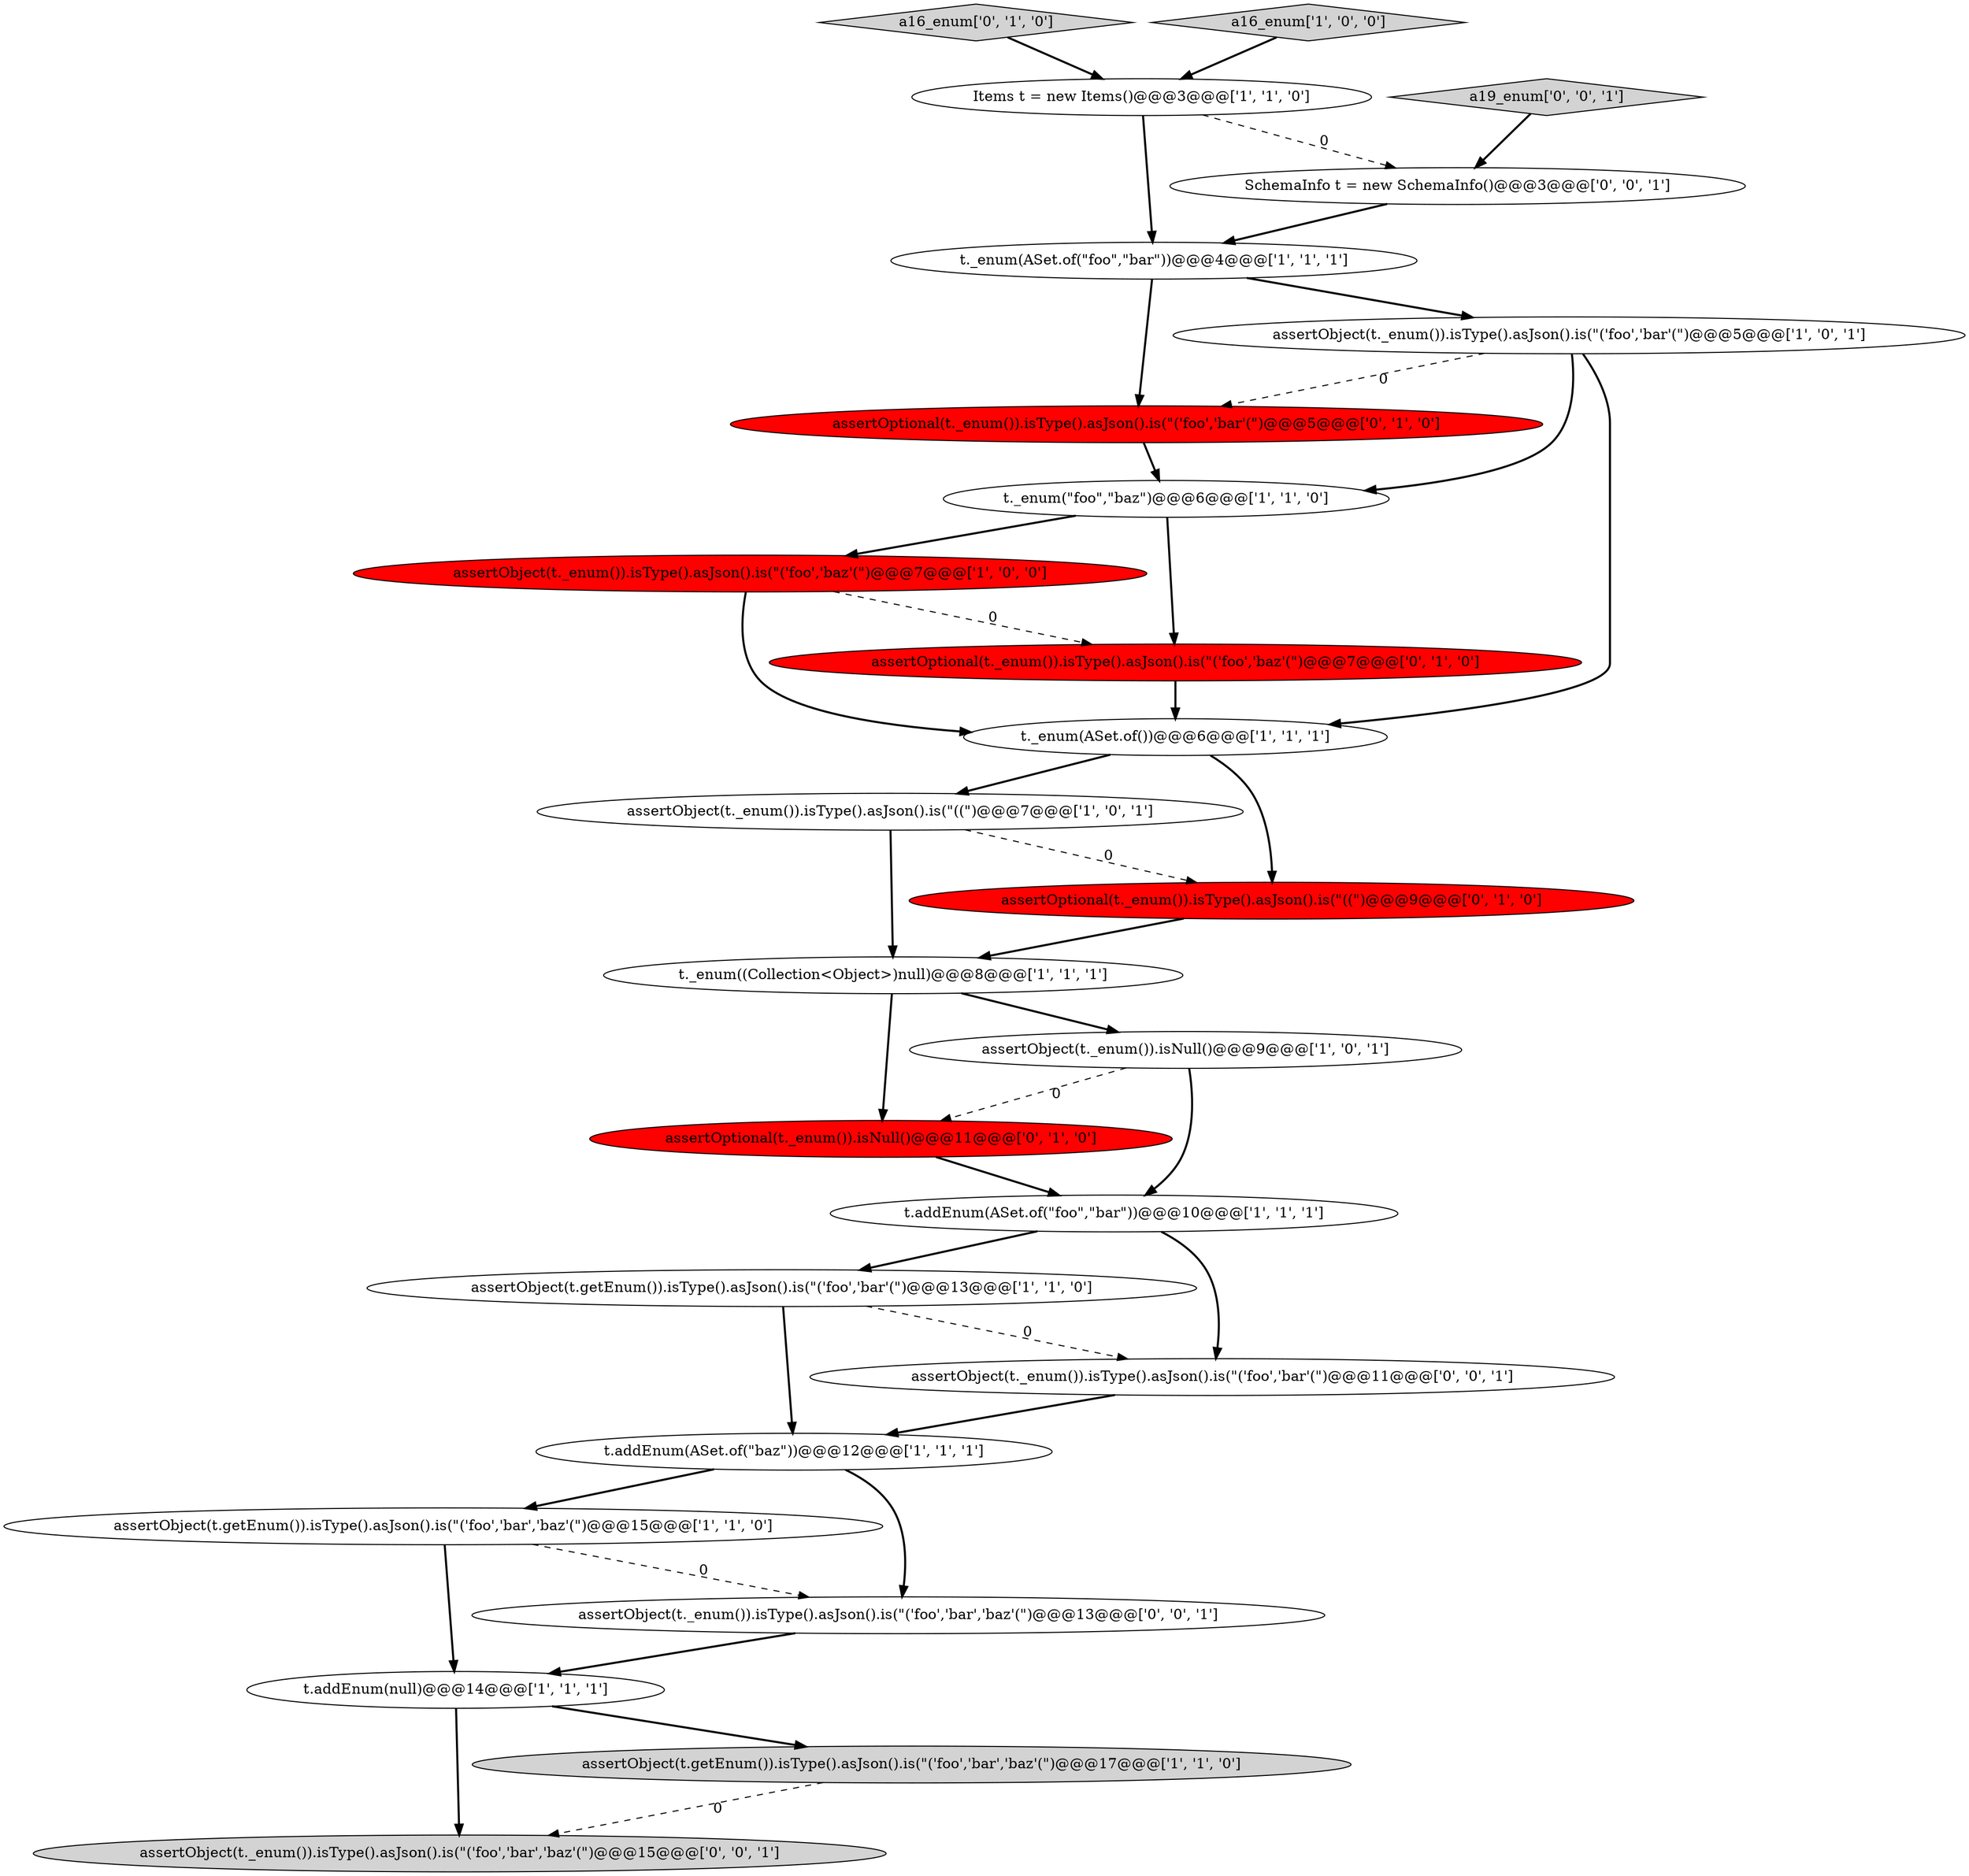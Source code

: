 digraph {
21 [style = filled, label = "SchemaInfo t = new SchemaInfo()@@@3@@@['0', '0', '1']", fillcolor = white, shape = ellipse image = "AAA0AAABBB3BBB"];
17 [style = filled, label = "assertOptional(t._enum()).isType().asJson().is(\"('foo','bar'(\")@@@5@@@['0', '1', '0']", fillcolor = red, shape = ellipse image = "AAA1AAABBB2BBB"];
8 [style = filled, label = "t.addEnum(ASet.of(\"foo\",\"bar\"))@@@10@@@['1', '1', '1']", fillcolor = white, shape = ellipse image = "AAA0AAABBB1BBB"];
6 [style = filled, label = "assertObject(t._enum()).isType().asJson().is(\"('foo','bar'(\")@@@5@@@['1', '0', '1']", fillcolor = white, shape = ellipse image = "AAA0AAABBB1BBB"];
12 [style = filled, label = "t._enum(ASet.of(\"foo\",\"bar\"))@@@4@@@['1', '1', '1']", fillcolor = white, shape = ellipse image = "AAA0AAABBB1BBB"];
19 [style = filled, label = "assertOptional(t._enum()).isNull()@@@11@@@['0', '1', '0']", fillcolor = red, shape = ellipse image = "AAA1AAABBB2BBB"];
2 [style = filled, label = "assertObject(t.getEnum()).isType().asJson().is(\"('foo','bar'(\")@@@13@@@['1', '1', '0']", fillcolor = white, shape = ellipse image = "AAA0AAABBB1BBB"];
5 [style = filled, label = "t._enum((Collection<Object>)null)@@@8@@@['1', '1', '1']", fillcolor = white, shape = ellipse image = "AAA0AAABBB1BBB"];
24 [style = filled, label = "assertObject(t._enum()).isType().asJson().is(\"('foo','bar'(\")@@@11@@@['0', '0', '1']", fillcolor = white, shape = ellipse image = "AAA0AAABBB3BBB"];
0 [style = filled, label = "assertObject(t.getEnum()).isType().asJson().is(\"('foo','bar','baz'(\")@@@15@@@['1', '1', '0']", fillcolor = white, shape = ellipse image = "AAA0AAABBB1BBB"];
3 [style = filled, label = "Items t = new Items()@@@3@@@['1', '1', '0']", fillcolor = white, shape = ellipse image = "AAA0AAABBB1BBB"];
10 [style = filled, label = "t.addEnum(null)@@@14@@@['1', '1', '1']", fillcolor = white, shape = ellipse image = "AAA0AAABBB1BBB"];
25 [style = filled, label = "assertObject(t._enum()).isType().asJson().is(\"('foo','bar','baz'(\")@@@13@@@['0', '0', '1']", fillcolor = white, shape = ellipse image = "AAA0AAABBB3BBB"];
15 [style = filled, label = "t._enum(\"foo\",\"baz\")@@@6@@@['1', '1', '0']", fillcolor = white, shape = ellipse image = "AAA0AAABBB1BBB"];
23 [style = filled, label = "assertObject(t._enum()).isType().asJson().is(\"('foo','bar','baz'(\")@@@15@@@['0', '0', '1']", fillcolor = lightgray, shape = ellipse image = "AAA0AAABBB3BBB"];
11 [style = filled, label = "assertObject(t.getEnum()).isType().asJson().is(\"('foo','bar','baz'(\")@@@17@@@['1', '1', '0']", fillcolor = lightgray, shape = ellipse image = "AAA0AAABBB1BBB"];
1 [style = filled, label = "assertObject(t._enum()).isType().asJson().is(\"((\")@@@7@@@['1', '0', '1']", fillcolor = white, shape = ellipse image = "AAA0AAABBB1BBB"];
13 [style = filled, label = "assertObject(t._enum()).isNull()@@@9@@@['1', '0', '1']", fillcolor = white, shape = ellipse image = "AAA0AAABBB1BBB"];
9 [style = filled, label = "t.addEnum(ASet.of(\"baz\"))@@@12@@@['1', '1', '1']", fillcolor = white, shape = ellipse image = "AAA0AAABBB1BBB"];
20 [style = filled, label = "assertOptional(t._enum()).isType().asJson().is(\"('foo','baz'(\")@@@7@@@['0', '1', '0']", fillcolor = red, shape = ellipse image = "AAA1AAABBB2BBB"];
16 [style = filled, label = "a16_enum['0', '1', '0']", fillcolor = lightgray, shape = diamond image = "AAA0AAABBB2BBB"];
4 [style = filled, label = "t._enum(ASet.of())@@@6@@@['1', '1', '1']", fillcolor = white, shape = ellipse image = "AAA0AAABBB1BBB"];
22 [style = filled, label = "a19_enum['0', '0', '1']", fillcolor = lightgray, shape = diamond image = "AAA0AAABBB3BBB"];
7 [style = filled, label = "a16_enum['1', '0', '0']", fillcolor = lightgray, shape = diamond image = "AAA0AAABBB1BBB"];
14 [style = filled, label = "assertObject(t._enum()).isType().asJson().is(\"('foo','baz'(\")@@@7@@@['1', '0', '0']", fillcolor = red, shape = ellipse image = "AAA1AAABBB1BBB"];
18 [style = filled, label = "assertOptional(t._enum()).isType().asJson().is(\"((\")@@@9@@@['0', '1', '0']", fillcolor = red, shape = ellipse image = "AAA1AAABBB2BBB"];
1->5 [style = bold, label=""];
16->3 [style = bold, label=""];
9->0 [style = bold, label=""];
15->14 [style = bold, label=""];
3->21 [style = dashed, label="0"];
12->17 [style = bold, label=""];
22->21 [style = bold, label=""];
14->20 [style = dashed, label="0"];
11->23 [style = dashed, label="0"];
4->18 [style = bold, label=""];
6->17 [style = dashed, label="0"];
1->18 [style = dashed, label="0"];
2->9 [style = bold, label=""];
3->12 [style = bold, label=""];
13->19 [style = dashed, label="0"];
12->6 [style = bold, label=""];
7->3 [style = bold, label=""];
6->15 [style = bold, label=""];
19->8 [style = bold, label=""];
20->4 [style = bold, label=""];
21->12 [style = bold, label=""];
5->19 [style = bold, label=""];
6->4 [style = bold, label=""];
0->10 [style = bold, label=""];
0->25 [style = dashed, label="0"];
8->2 [style = bold, label=""];
10->23 [style = bold, label=""];
15->20 [style = bold, label=""];
18->5 [style = bold, label=""];
5->13 [style = bold, label=""];
9->25 [style = bold, label=""];
17->15 [style = bold, label=""];
25->10 [style = bold, label=""];
4->1 [style = bold, label=""];
2->24 [style = dashed, label="0"];
13->8 [style = bold, label=""];
24->9 [style = bold, label=""];
14->4 [style = bold, label=""];
10->11 [style = bold, label=""];
8->24 [style = bold, label=""];
}
